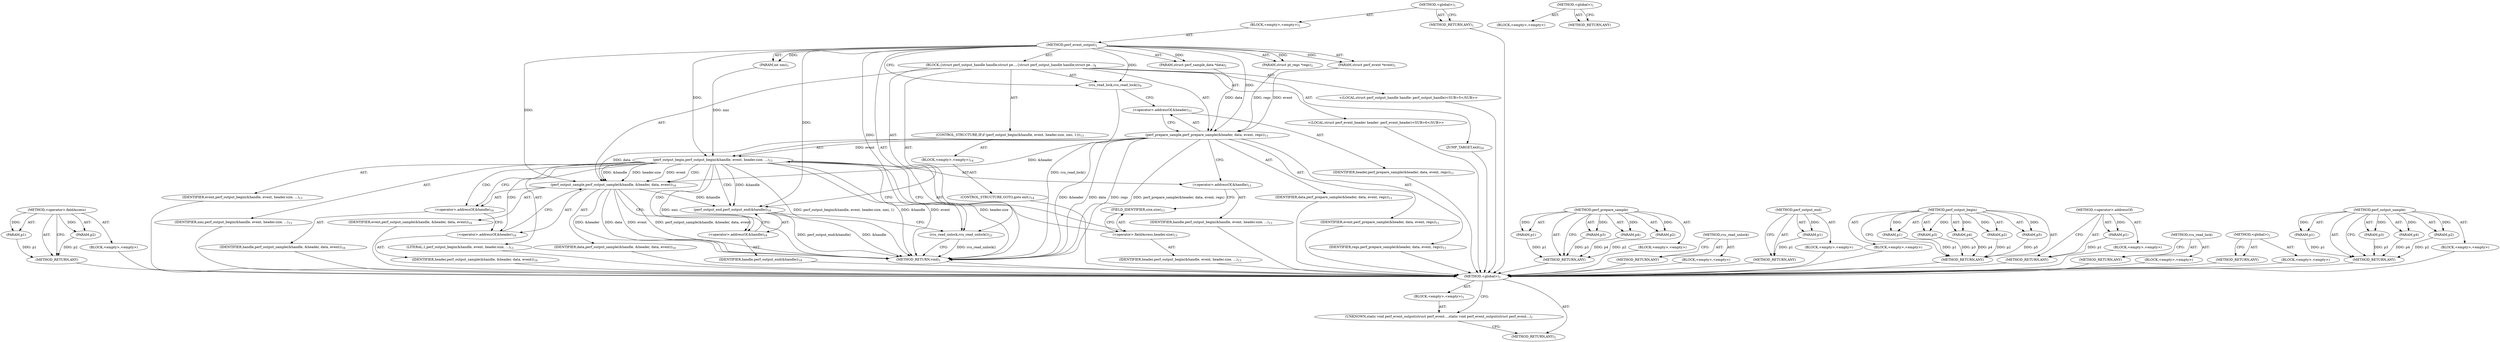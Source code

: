 digraph "&lt;global&gt;" {
vulnerable_96 [label=<(METHOD,&lt;operator&gt;.fieldAccess)>];
vulnerable_97 [label=<(PARAM,p1)>];
vulnerable_98 [label=<(PARAM,p2)>];
vulnerable_99 [label=<(BLOCK,&lt;empty&gt;,&lt;empty&gt;)>];
vulnerable_100 [label=<(METHOD_RETURN,ANY)>];
vulnerable_6 [label=<(METHOD,&lt;global&gt;)<SUB>1</SUB>>];
vulnerable_7 [label=<(BLOCK,&lt;empty&gt;,&lt;empty&gt;)<SUB>1</SUB>>];
vulnerable_8 [label=<(METHOD,perf_event_output)<SUB>1</SUB>>];
vulnerable_9 [label=<(PARAM,struct perf_event *event)<SUB>1</SUB>>];
vulnerable_10 [label=<(PARAM,int nmi)<SUB>1</SUB>>];
vulnerable_11 [label=<(PARAM,struct perf_sample_data *data)<SUB>2</SUB>>];
vulnerable_12 [label=<(PARAM,struct pt_regs *regs)<SUB>3</SUB>>];
vulnerable_13 [label=<(BLOCK,{
	struct perf_output_handle handle;
	struct pe...,{
	struct perf_output_handle handle;
	struct pe...)<SUB>4</SUB>>];
vulnerable_14 [label="<(LOCAL,struct perf_output_handle handle: perf_output_handle)<SUB>5</SUB>>"];
vulnerable_15 [label="<(LOCAL,struct perf_event_header header: perf_event_header)<SUB>6</SUB>>"];
vulnerable_16 [label=<(rcu_read_lock,rcu_read_lock())<SUB>9</SUB>>];
vulnerable_17 [label=<(perf_prepare_sample,perf_prepare_sample(&amp;header, data, event, regs))<SUB>11</SUB>>];
vulnerable_18 [label=<(&lt;operator&gt;.addressOf,&amp;header)<SUB>11</SUB>>];
vulnerable_19 [label=<(IDENTIFIER,header,perf_prepare_sample(&amp;header, data, event, regs))<SUB>11</SUB>>];
vulnerable_20 [label=<(IDENTIFIER,data,perf_prepare_sample(&amp;header, data, event, regs))<SUB>11</SUB>>];
vulnerable_21 [label=<(IDENTIFIER,event,perf_prepare_sample(&amp;header, data, event, regs))<SUB>11</SUB>>];
vulnerable_22 [label=<(IDENTIFIER,regs,perf_prepare_sample(&amp;header, data, event, regs))<SUB>11</SUB>>];
vulnerable_23 [label=<(CONTROL_STRUCTURE,IF,if (perf_output_begin(&amp;handle, event, header.size, nmi, 1)))<SUB>13</SUB>>];
vulnerable_24 [label=<(perf_output_begin,perf_output_begin(&amp;handle, event, header.size, ...)<SUB>13</SUB>>];
vulnerable_25 [label=<(&lt;operator&gt;.addressOf,&amp;handle)<SUB>13</SUB>>];
vulnerable_26 [label=<(IDENTIFIER,handle,perf_output_begin(&amp;handle, event, header.size, ...)<SUB>13</SUB>>];
vulnerable_27 [label=<(IDENTIFIER,event,perf_output_begin(&amp;handle, event, header.size, ...)<SUB>13</SUB>>];
vulnerable_28 [label=<(&lt;operator&gt;.fieldAccess,header.size)<SUB>13</SUB>>];
vulnerable_29 [label=<(IDENTIFIER,header,perf_output_begin(&amp;handle, event, header.size, ...)<SUB>13</SUB>>];
vulnerable_30 [label=<(FIELD_IDENTIFIER,size,size)<SUB>13</SUB>>];
vulnerable_31 [label=<(IDENTIFIER,nmi,perf_output_begin(&amp;handle, event, header.size, ...)<SUB>13</SUB>>];
vulnerable_32 [label=<(LITERAL,1,perf_output_begin(&amp;handle, event, header.size, ...)<SUB>13</SUB>>];
vulnerable_33 [label=<(BLOCK,&lt;empty&gt;,&lt;empty&gt;)<SUB>14</SUB>>];
vulnerable_34 [label=<(CONTROL_STRUCTURE,GOTO,goto exit;)<SUB>14</SUB>>];
vulnerable_35 [label=<(perf_output_sample,perf_output_sample(&amp;handle, &amp;header, data, event))<SUB>16</SUB>>];
vulnerable_36 [label=<(&lt;operator&gt;.addressOf,&amp;handle)<SUB>16</SUB>>];
vulnerable_37 [label=<(IDENTIFIER,handle,perf_output_sample(&amp;handle, &amp;header, data, event))<SUB>16</SUB>>];
vulnerable_38 [label=<(&lt;operator&gt;.addressOf,&amp;header)<SUB>16</SUB>>];
vulnerable_39 [label=<(IDENTIFIER,header,perf_output_sample(&amp;handle, &amp;header, data, event))<SUB>16</SUB>>];
vulnerable_40 [label=<(IDENTIFIER,data,perf_output_sample(&amp;handle, &amp;header, data, event))<SUB>16</SUB>>];
vulnerable_41 [label=<(IDENTIFIER,event,perf_output_sample(&amp;handle, &amp;header, data, event))<SUB>16</SUB>>];
vulnerable_42 [label=<(perf_output_end,perf_output_end(&amp;handle))<SUB>18</SUB>>];
vulnerable_43 [label=<(&lt;operator&gt;.addressOf,&amp;handle)<SUB>18</SUB>>];
vulnerable_44 [label=<(IDENTIFIER,handle,perf_output_end(&amp;handle))<SUB>18</SUB>>];
vulnerable_45 [label=<(JUMP_TARGET,exit)<SUB>20</SUB>>];
vulnerable_46 [label=<(rcu_read_unlock,rcu_read_unlock())<SUB>21</SUB>>];
vulnerable_47 [label=<(METHOD_RETURN,void)<SUB>1</SUB>>];
vulnerable_49 [label=<(METHOD_RETURN,ANY)<SUB>1</SUB>>];
vulnerable_77 [label=<(METHOD,perf_prepare_sample)>];
vulnerable_78 [label=<(PARAM,p1)>];
vulnerable_79 [label=<(PARAM,p2)>];
vulnerable_80 [label=<(PARAM,p3)>];
vulnerable_81 [label=<(PARAM,p4)>];
vulnerable_82 [label=<(BLOCK,&lt;empty&gt;,&lt;empty&gt;)>];
vulnerable_83 [label=<(METHOD_RETURN,ANY)>];
vulnerable_112 [label=<(METHOD,rcu_read_unlock)>];
vulnerable_113 [label=<(BLOCK,&lt;empty&gt;,&lt;empty&gt;)>];
vulnerable_114 [label=<(METHOD_RETURN,ANY)>];
vulnerable_108 [label=<(METHOD,perf_output_end)>];
vulnerable_109 [label=<(PARAM,p1)>];
vulnerable_110 [label=<(BLOCK,&lt;empty&gt;,&lt;empty&gt;)>];
vulnerable_111 [label=<(METHOD_RETURN,ANY)>];
vulnerable_88 [label=<(METHOD,perf_output_begin)>];
vulnerable_89 [label=<(PARAM,p1)>];
vulnerable_90 [label=<(PARAM,p2)>];
vulnerable_91 [label=<(PARAM,p3)>];
vulnerable_92 [label=<(PARAM,p4)>];
vulnerable_93 [label=<(PARAM,p5)>];
vulnerable_94 [label=<(BLOCK,&lt;empty&gt;,&lt;empty&gt;)>];
vulnerable_95 [label=<(METHOD_RETURN,ANY)>];
vulnerable_84 [label=<(METHOD,&lt;operator&gt;.addressOf)>];
vulnerable_85 [label=<(PARAM,p1)>];
vulnerable_86 [label=<(BLOCK,&lt;empty&gt;,&lt;empty&gt;)>];
vulnerable_87 [label=<(METHOD_RETURN,ANY)>];
vulnerable_74 [label=<(METHOD,rcu_read_lock)>];
vulnerable_75 [label=<(BLOCK,&lt;empty&gt;,&lt;empty&gt;)>];
vulnerable_76 [label=<(METHOD_RETURN,ANY)>];
vulnerable_68 [label=<(METHOD,&lt;global&gt;)<SUB>1</SUB>>];
vulnerable_69 [label=<(BLOCK,&lt;empty&gt;,&lt;empty&gt;)>];
vulnerable_70 [label=<(METHOD_RETURN,ANY)>];
vulnerable_101 [label=<(METHOD,perf_output_sample)>];
vulnerable_102 [label=<(PARAM,p1)>];
vulnerable_103 [label=<(PARAM,p2)>];
vulnerable_104 [label=<(PARAM,p3)>];
vulnerable_105 [label=<(PARAM,p4)>];
vulnerable_106 [label=<(BLOCK,&lt;empty&gt;,&lt;empty&gt;)>];
vulnerable_107 [label=<(METHOD_RETURN,ANY)>];
fixed_6 [label=<(METHOD,&lt;global&gt;)<SUB>1</SUB>>];
fixed_7 [label=<(BLOCK,&lt;empty&gt;,&lt;empty&gt;)<SUB>1</SUB>>];
fixed_8 [label=<(UNKNOWN,static void perf_event_output(struct perf_event...,static void perf_event_output(struct perf_event...)<SUB>1</SUB>>];
fixed_9 [label=<(METHOD_RETURN,ANY)<SUB>1</SUB>>];
fixed_14 [label=<(METHOD,&lt;global&gt;)<SUB>1</SUB>>];
fixed_15 [label=<(BLOCK,&lt;empty&gt;,&lt;empty&gt;)>];
fixed_16 [label=<(METHOD_RETURN,ANY)>];
vulnerable_96 -> vulnerable_97  [key=0, label="AST: "];
vulnerable_96 -> vulnerable_97  [key=1, label="DDG: "];
vulnerable_96 -> vulnerable_99  [key=0, label="AST: "];
vulnerable_96 -> vulnerable_98  [key=0, label="AST: "];
vulnerable_96 -> vulnerable_98  [key=1, label="DDG: "];
vulnerable_96 -> vulnerable_100  [key=0, label="AST: "];
vulnerable_96 -> vulnerable_100  [key=1, label="CFG: "];
vulnerable_97 -> vulnerable_100  [key=0, label="DDG: p1"];
vulnerable_98 -> vulnerable_100  [key=0, label="DDG: p2"];
vulnerable_99 -> fixed_6  [key=0];
vulnerable_100 -> fixed_6  [key=0];
vulnerable_6 -> vulnerable_7  [key=0, label="AST: "];
vulnerable_6 -> vulnerable_49  [key=0, label="AST: "];
vulnerable_6 -> vulnerable_49  [key=1, label="CFG: "];
vulnerable_7 -> vulnerable_8  [key=0, label="AST: "];
vulnerable_8 -> vulnerable_9  [key=0, label="AST: "];
vulnerable_8 -> vulnerable_9  [key=1, label="DDG: "];
vulnerable_8 -> vulnerable_10  [key=0, label="AST: "];
vulnerable_8 -> vulnerable_10  [key=1, label="DDG: "];
vulnerable_8 -> vulnerable_11  [key=0, label="AST: "];
vulnerable_8 -> vulnerable_11  [key=1, label="DDG: "];
vulnerable_8 -> vulnerable_12  [key=0, label="AST: "];
vulnerable_8 -> vulnerable_12  [key=1, label="DDG: "];
vulnerable_8 -> vulnerable_13  [key=0, label="AST: "];
vulnerable_8 -> vulnerable_47  [key=0, label="AST: "];
vulnerable_8 -> vulnerable_16  [key=0, label="CFG: "];
vulnerable_8 -> vulnerable_16  [key=1, label="DDG: "];
vulnerable_8 -> vulnerable_46  [key=0, label="DDG: "];
vulnerable_8 -> vulnerable_17  [key=0, label="DDG: "];
vulnerable_8 -> vulnerable_35  [key=0, label="DDG: "];
vulnerable_8 -> vulnerable_42  [key=0, label="DDG: "];
vulnerable_8 -> vulnerable_24  [key=0, label="DDG: "];
vulnerable_9 -> vulnerable_17  [key=0, label="DDG: event"];
vulnerable_10 -> vulnerable_24  [key=0, label="DDG: nmi"];
vulnerable_11 -> vulnerable_17  [key=0, label="DDG: data"];
vulnerable_12 -> vulnerable_17  [key=0, label="DDG: regs"];
vulnerable_13 -> vulnerable_14  [key=0, label="AST: "];
vulnerable_13 -> vulnerable_15  [key=0, label="AST: "];
vulnerable_13 -> vulnerable_16  [key=0, label="AST: "];
vulnerable_13 -> vulnerable_17  [key=0, label="AST: "];
vulnerable_13 -> vulnerable_23  [key=0, label="AST: "];
vulnerable_13 -> vulnerable_35  [key=0, label="AST: "];
vulnerable_13 -> vulnerable_42  [key=0, label="AST: "];
vulnerable_13 -> vulnerable_45  [key=0, label="AST: "];
vulnerable_13 -> vulnerable_46  [key=0, label="AST: "];
vulnerable_14 -> fixed_6  [key=0];
vulnerable_15 -> fixed_6  [key=0];
vulnerable_16 -> vulnerable_18  [key=0, label="CFG: "];
vulnerable_16 -> vulnerable_47  [key=0, label="DDG: rcu_read_lock()"];
vulnerable_17 -> vulnerable_18  [key=0, label="AST: "];
vulnerable_17 -> vulnerable_20  [key=0, label="AST: "];
vulnerable_17 -> vulnerable_21  [key=0, label="AST: "];
vulnerable_17 -> vulnerable_22  [key=0, label="AST: "];
vulnerable_17 -> vulnerable_25  [key=0, label="CFG: "];
vulnerable_17 -> vulnerable_47  [key=0, label="DDG: &amp;header"];
vulnerable_17 -> vulnerable_47  [key=1, label="DDG: data"];
vulnerable_17 -> vulnerable_47  [key=2, label="DDG: regs"];
vulnerable_17 -> vulnerable_47  [key=3, label="DDG: perf_prepare_sample(&amp;header, data, event, regs)"];
vulnerable_17 -> vulnerable_35  [key=0, label="DDG: &amp;header"];
vulnerable_17 -> vulnerable_35  [key=1, label="DDG: data"];
vulnerable_17 -> vulnerable_24  [key=0, label="DDG: event"];
vulnerable_18 -> vulnerable_19  [key=0, label="AST: "];
vulnerable_18 -> vulnerable_17  [key=0, label="CFG: "];
vulnerable_19 -> fixed_6  [key=0];
vulnerable_20 -> fixed_6  [key=0];
vulnerable_21 -> fixed_6  [key=0];
vulnerable_22 -> fixed_6  [key=0];
vulnerable_23 -> vulnerable_24  [key=0, label="AST: "];
vulnerable_23 -> vulnerable_33  [key=0, label="AST: "];
vulnerable_24 -> vulnerable_25  [key=0, label="AST: "];
vulnerable_24 -> vulnerable_27  [key=0, label="AST: "];
vulnerable_24 -> vulnerable_28  [key=0, label="AST: "];
vulnerable_24 -> vulnerable_31  [key=0, label="AST: "];
vulnerable_24 -> vulnerable_32  [key=0, label="AST: "];
vulnerable_24 -> vulnerable_46  [key=0, label="CFG: "];
vulnerable_24 -> vulnerable_36  [key=0, label="CFG: "];
vulnerable_24 -> vulnerable_36  [key=1, label="CDG: "];
vulnerable_24 -> vulnerable_47  [key=0, label="DDG: &amp;handle"];
vulnerable_24 -> vulnerable_47  [key=1, label="DDG: event"];
vulnerable_24 -> vulnerable_47  [key=2, label="DDG: header.size"];
vulnerable_24 -> vulnerable_47  [key=3, label="DDG: nmi"];
vulnerable_24 -> vulnerable_47  [key=4, label="DDG: perf_output_begin(&amp;handle, event, header.size, nmi, 1)"];
vulnerable_24 -> vulnerable_35  [key=0, label="DDG: &amp;handle"];
vulnerable_24 -> vulnerable_35  [key=1, label="DDG: header.size"];
vulnerable_24 -> vulnerable_35  [key=2, label="DDG: event"];
vulnerable_24 -> vulnerable_35  [key=3, label="CDG: "];
vulnerable_24 -> vulnerable_42  [key=0, label="DDG: &amp;handle"];
vulnerable_24 -> vulnerable_42  [key=1, label="CDG: "];
vulnerable_24 -> vulnerable_38  [key=0, label="CDG: "];
vulnerable_24 -> vulnerable_43  [key=0, label="CDG: "];
vulnerable_25 -> vulnerable_26  [key=0, label="AST: "];
vulnerable_25 -> vulnerable_30  [key=0, label="CFG: "];
vulnerable_26 -> fixed_6  [key=0];
vulnerable_27 -> fixed_6  [key=0];
vulnerable_28 -> vulnerable_29  [key=0, label="AST: "];
vulnerable_28 -> vulnerable_30  [key=0, label="AST: "];
vulnerable_28 -> vulnerable_24  [key=0, label="CFG: "];
vulnerable_29 -> fixed_6  [key=0];
vulnerable_30 -> vulnerable_28  [key=0, label="CFG: "];
vulnerable_31 -> fixed_6  [key=0];
vulnerable_32 -> fixed_6  [key=0];
vulnerable_33 -> vulnerable_34  [key=0, label="AST: "];
vulnerable_34 -> fixed_6  [key=0];
vulnerable_35 -> vulnerable_36  [key=0, label="AST: "];
vulnerable_35 -> vulnerable_38  [key=0, label="AST: "];
vulnerable_35 -> vulnerable_40  [key=0, label="AST: "];
vulnerable_35 -> vulnerable_41  [key=0, label="AST: "];
vulnerable_35 -> vulnerable_43  [key=0, label="CFG: "];
vulnerable_35 -> vulnerable_47  [key=0, label="DDG: &amp;header"];
vulnerable_35 -> vulnerable_47  [key=1, label="DDG: data"];
vulnerable_35 -> vulnerable_47  [key=2, label="DDG: event"];
vulnerable_35 -> vulnerable_47  [key=3, label="DDG: perf_output_sample(&amp;handle, &amp;header, data, event)"];
vulnerable_35 -> vulnerable_42  [key=0, label="DDG: &amp;handle"];
vulnerable_36 -> vulnerable_37  [key=0, label="AST: "];
vulnerable_36 -> vulnerable_38  [key=0, label="CFG: "];
vulnerable_37 -> fixed_6  [key=0];
vulnerable_38 -> vulnerable_39  [key=0, label="AST: "];
vulnerable_38 -> vulnerable_35  [key=0, label="CFG: "];
vulnerable_39 -> fixed_6  [key=0];
vulnerable_40 -> fixed_6  [key=0];
vulnerable_41 -> fixed_6  [key=0];
vulnerable_42 -> vulnerable_43  [key=0, label="AST: "];
vulnerable_42 -> vulnerable_46  [key=0, label="CFG: "];
vulnerable_42 -> vulnerable_47  [key=0, label="DDG: &amp;handle"];
vulnerable_42 -> vulnerable_47  [key=1, label="DDG: perf_output_end(&amp;handle)"];
vulnerable_43 -> vulnerable_44  [key=0, label="AST: "];
vulnerable_43 -> vulnerable_42  [key=0, label="CFG: "];
vulnerable_44 -> fixed_6  [key=0];
vulnerable_45 -> fixed_6  [key=0];
vulnerable_46 -> vulnerable_47  [key=0, label="CFG: "];
vulnerable_46 -> vulnerable_47  [key=1, label="DDG: rcu_read_unlock()"];
vulnerable_47 -> fixed_6  [key=0];
vulnerable_49 -> fixed_6  [key=0];
vulnerable_77 -> vulnerable_78  [key=0, label="AST: "];
vulnerable_77 -> vulnerable_78  [key=1, label="DDG: "];
vulnerable_77 -> vulnerable_82  [key=0, label="AST: "];
vulnerable_77 -> vulnerable_79  [key=0, label="AST: "];
vulnerable_77 -> vulnerable_79  [key=1, label="DDG: "];
vulnerable_77 -> vulnerable_83  [key=0, label="AST: "];
vulnerable_77 -> vulnerable_83  [key=1, label="CFG: "];
vulnerable_77 -> vulnerable_80  [key=0, label="AST: "];
vulnerable_77 -> vulnerable_80  [key=1, label="DDG: "];
vulnerable_77 -> vulnerable_81  [key=0, label="AST: "];
vulnerable_77 -> vulnerable_81  [key=1, label="DDG: "];
vulnerable_78 -> vulnerable_83  [key=0, label="DDG: p1"];
vulnerable_79 -> vulnerable_83  [key=0, label="DDG: p2"];
vulnerable_80 -> vulnerable_83  [key=0, label="DDG: p3"];
vulnerable_81 -> vulnerable_83  [key=0, label="DDG: p4"];
vulnerable_82 -> fixed_6  [key=0];
vulnerable_83 -> fixed_6  [key=0];
vulnerable_112 -> vulnerable_113  [key=0, label="AST: "];
vulnerable_112 -> vulnerable_114  [key=0, label="AST: "];
vulnerable_112 -> vulnerable_114  [key=1, label="CFG: "];
vulnerable_113 -> fixed_6  [key=0];
vulnerable_114 -> fixed_6  [key=0];
vulnerable_108 -> vulnerable_109  [key=0, label="AST: "];
vulnerable_108 -> vulnerable_109  [key=1, label="DDG: "];
vulnerable_108 -> vulnerable_110  [key=0, label="AST: "];
vulnerable_108 -> vulnerable_111  [key=0, label="AST: "];
vulnerable_108 -> vulnerable_111  [key=1, label="CFG: "];
vulnerable_109 -> vulnerable_111  [key=0, label="DDG: p1"];
vulnerable_110 -> fixed_6  [key=0];
vulnerable_111 -> fixed_6  [key=0];
vulnerable_88 -> vulnerable_89  [key=0, label="AST: "];
vulnerable_88 -> vulnerable_89  [key=1, label="DDG: "];
vulnerable_88 -> vulnerable_94  [key=0, label="AST: "];
vulnerable_88 -> vulnerable_90  [key=0, label="AST: "];
vulnerable_88 -> vulnerable_90  [key=1, label="DDG: "];
vulnerable_88 -> vulnerable_95  [key=0, label="AST: "];
vulnerable_88 -> vulnerable_95  [key=1, label="CFG: "];
vulnerable_88 -> vulnerable_91  [key=0, label="AST: "];
vulnerable_88 -> vulnerable_91  [key=1, label="DDG: "];
vulnerable_88 -> vulnerable_92  [key=0, label="AST: "];
vulnerable_88 -> vulnerable_92  [key=1, label="DDG: "];
vulnerable_88 -> vulnerable_93  [key=0, label="AST: "];
vulnerable_88 -> vulnerable_93  [key=1, label="DDG: "];
vulnerable_89 -> vulnerable_95  [key=0, label="DDG: p1"];
vulnerable_90 -> vulnerable_95  [key=0, label="DDG: p2"];
vulnerable_91 -> vulnerable_95  [key=0, label="DDG: p3"];
vulnerable_92 -> vulnerable_95  [key=0, label="DDG: p4"];
vulnerable_93 -> vulnerable_95  [key=0, label="DDG: p5"];
vulnerable_94 -> fixed_6  [key=0];
vulnerable_95 -> fixed_6  [key=0];
vulnerable_84 -> vulnerable_85  [key=0, label="AST: "];
vulnerable_84 -> vulnerable_85  [key=1, label="DDG: "];
vulnerable_84 -> vulnerable_86  [key=0, label="AST: "];
vulnerable_84 -> vulnerable_87  [key=0, label="AST: "];
vulnerable_84 -> vulnerable_87  [key=1, label="CFG: "];
vulnerable_85 -> vulnerable_87  [key=0, label="DDG: p1"];
vulnerable_86 -> fixed_6  [key=0];
vulnerable_87 -> fixed_6  [key=0];
vulnerable_74 -> vulnerable_75  [key=0, label="AST: "];
vulnerable_74 -> vulnerable_76  [key=0, label="AST: "];
vulnerable_74 -> vulnerable_76  [key=1, label="CFG: "];
vulnerable_75 -> fixed_6  [key=0];
vulnerable_76 -> fixed_6  [key=0];
vulnerable_68 -> vulnerable_69  [key=0, label="AST: "];
vulnerable_68 -> vulnerable_70  [key=0, label="AST: "];
vulnerable_68 -> vulnerable_70  [key=1, label="CFG: "];
vulnerable_69 -> fixed_6  [key=0];
vulnerable_70 -> fixed_6  [key=0];
vulnerable_101 -> vulnerable_102  [key=0, label="AST: "];
vulnerable_101 -> vulnerable_102  [key=1, label="DDG: "];
vulnerable_101 -> vulnerable_106  [key=0, label="AST: "];
vulnerable_101 -> vulnerable_103  [key=0, label="AST: "];
vulnerable_101 -> vulnerable_103  [key=1, label="DDG: "];
vulnerable_101 -> vulnerable_107  [key=0, label="AST: "];
vulnerable_101 -> vulnerable_107  [key=1, label="CFG: "];
vulnerable_101 -> vulnerable_104  [key=0, label="AST: "];
vulnerable_101 -> vulnerable_104  [key=1, label="DDG: "];
vulnerable_101 -> vulnerable_105  [key=0, label="AST: "];
vulnerable_101 -> vulnerable_105  [key=1, label="DDG: "];
vulnerable_102 -> vulnerable_107  [key=0, label="DDG: p1"];
vulnerable_103 -> vulnerable_107  [key=0, label="DDG: p2"];
vulnerable_104 -> vulnerable_107  [key=0, label="DDG: p3"];
vulnerable_105 -> vulnerable_107  [key=0, label="DDG: p4"];
vulnerable_106 -> fixed_6  [key=0];
vulnerable_107 -> fixed_6  [key=0];
fixed_6 -> fixed_7  [key=0, label="AST: "];
fixed_6 -> fixed_9  [key=0, label="AST: "];
fixed_6 -> fixed_8  [key=0, label="CFG: "];
fixed_7 -> fixed_8  [key=0, label="AST: "];
fixed_8 -> fixed_9  [key=0, label="CFG: "];
fixed_14 -> fixed_15  [key=0, label="AST: "];
fixed_14 -> fixed_16  [key=0, label="AST: "];
fixed_14 -> fixed_16  [key=1, label="CFG: "];
}
